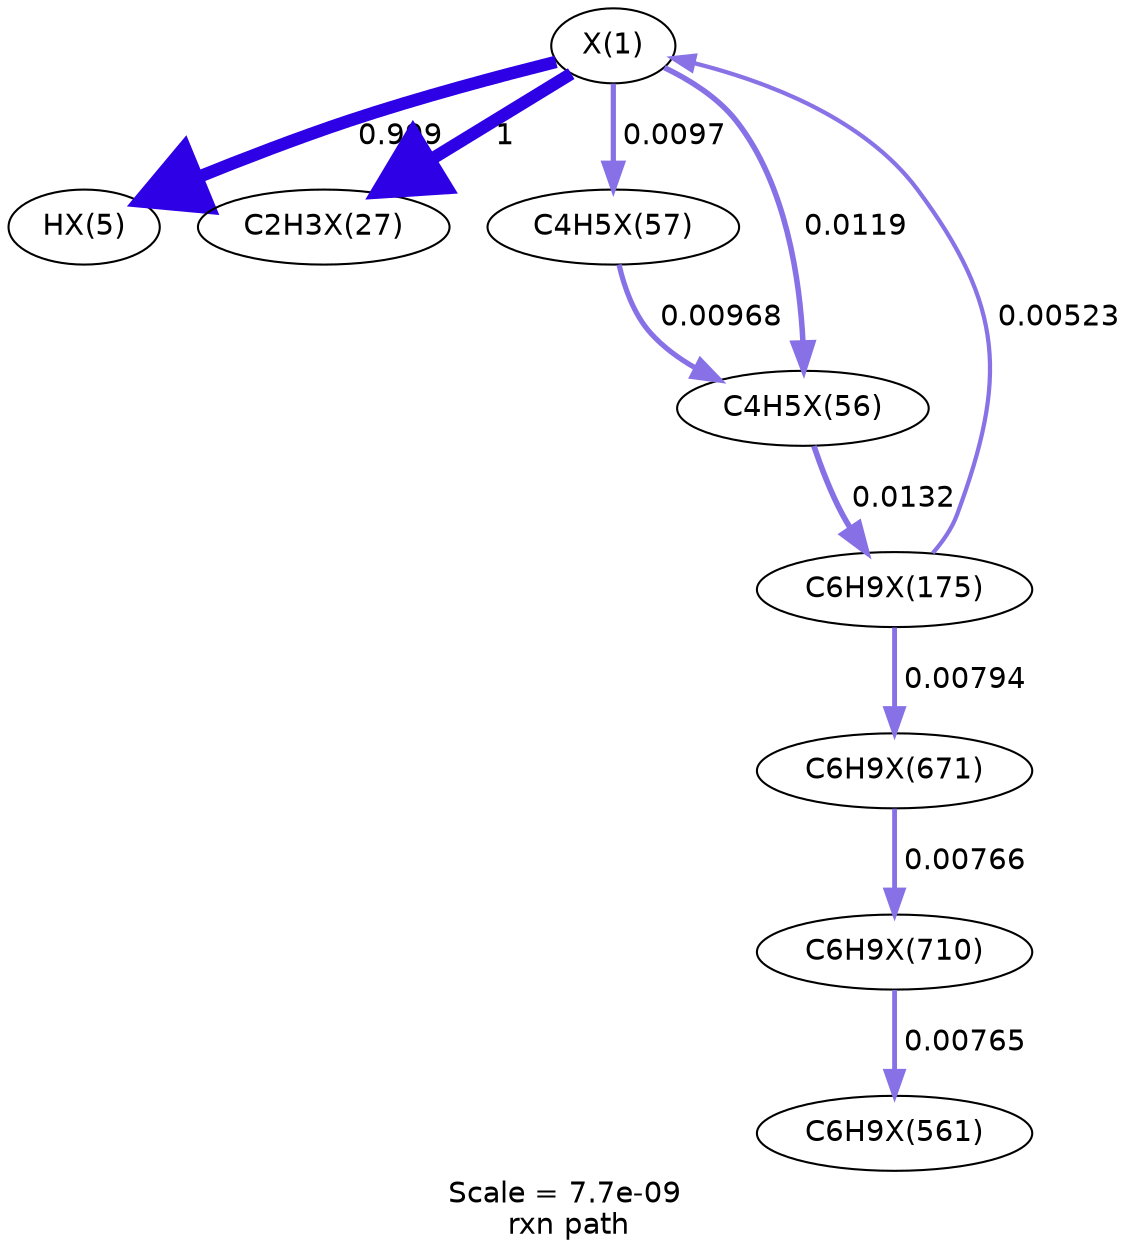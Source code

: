 digraph reaction_paths {
center=1;
s26 -> s27[fontname="Helvetica", style="setlinewidth(6)", arrowsize=3, color="0.7, 1.5, 0.9"
, label=" 0.999"];
s26 -> s28[fontname="Helvetica", style="setlinewidth(6)", arrowsize=3, color="0.7, 1.5, 0.9"
, label=" 1"];
s26 -> s40[fontname="Helvetica", style="setlinewidth(2.5)", arrowsize=1.25, color="0.7, 0.51, 0.9"
, label=" 0.0097"];
s26 -> s39[fontname="Helvetica", style="setlinewidth(2.65)", arrowsize=1.33, color="0.7, 0.512, 0.9"
, label=" 0.0119"];
s49 -> s26[fontname="Helvetica", style="setlinewidth(2.03)", arrowsize=1.02, color="0.7, 0.505, 0.9"
, label=" 0.00523"];
s40 -> s39[fontname="Helvetica", style="setlinewidth(2.5)", arrowsize=1.25, color="0.7, 0.51, 0.9"
, label=" 0.00968"];
s39 -> s49[fontname="Helvetica", style="setlinewidth(2.73)", arrowsize=1.37, color="0.7, 0.513, 0.9"
, label=" 0.0132"];
s49 -> s64[fontname="Helvetica", style="setlinewidth(2.35)", arrowsize=1.17, color="0.7, 0.508, 0.9"
, label=" 0.00794"];
s64 -> s66[fontname="Helvetica", style="setlinewidth(2.32)", arrowsize=1.16, color="0.7, 0.508, 0.9"
, label=" 0.00766"];
s66 -> s60[fontname="Helvetica", style="setlinewidth(2.32)", arrowsize=1.16, color="0.7, 0.508, 0.9"
, label=" 0.00765"];
s26 [ fontname="Helvetica", label="X(1)"];
s27 [ fontname="Helvetica", label="HX(5)"];
s28 [ fontname="Helvetica", label="C2H3X(27)"];
s39 [ fontname="Helvetica", label="C4H5X(56)"];
s40 [ fontname="Helvetica", label="C4H5X(57)"];
s49 [ fontname="Helvetica", label="C6H9X(175)"];
s60 [ fontname="Helvetica", label="C6H9X(561)"];
s64 [ fontname="Helvetica", label="C6H9X(671)"];
s66 [ fontname="Helvetica", label="C6H9X(710)"];
 label = "Scale = 7.7e-09\l rxn path";
 fontname = "Helvetica";
}
